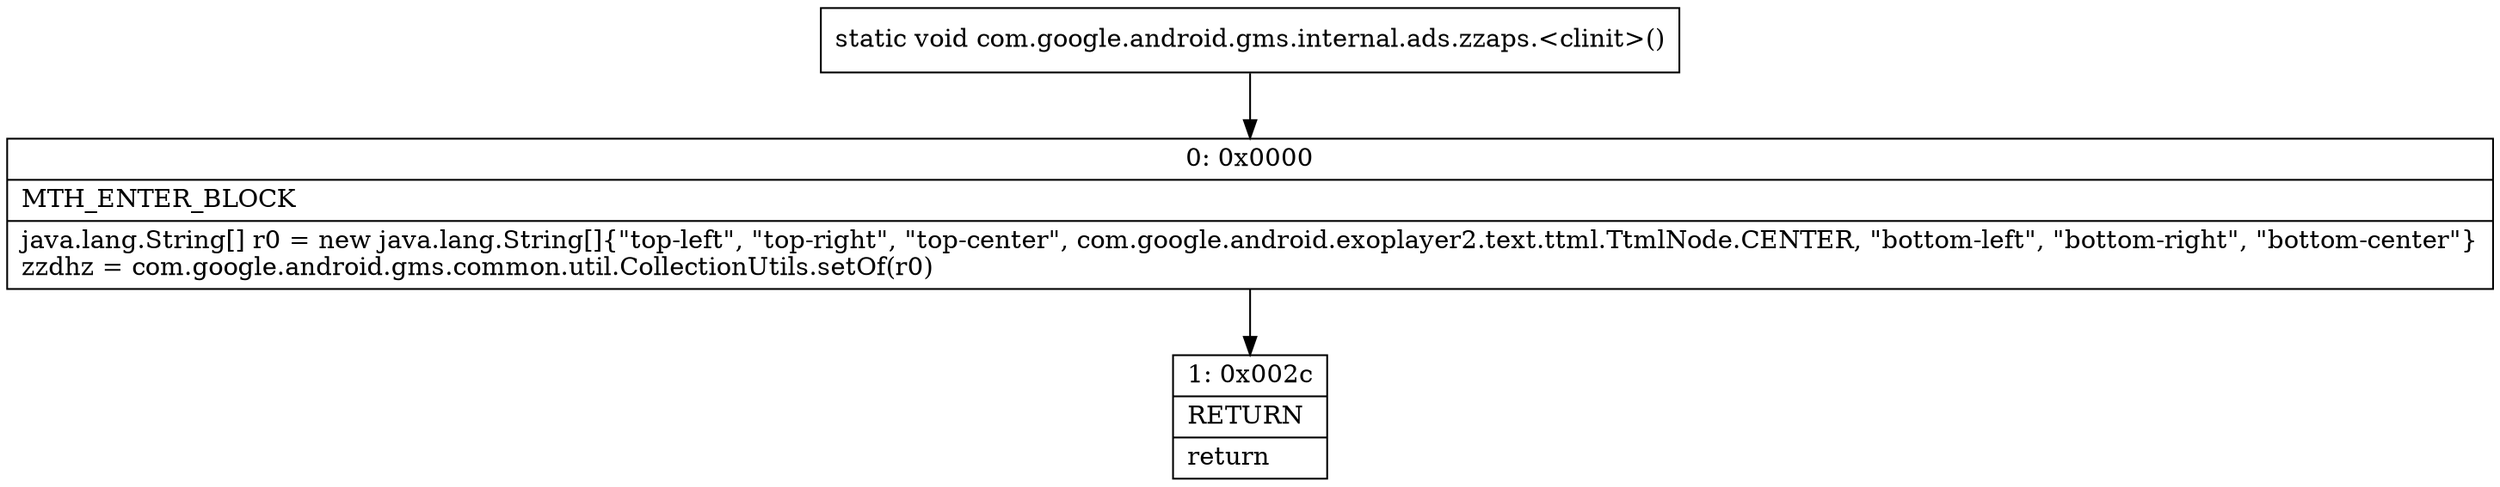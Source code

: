 digraph "CFG forcom.google.android.gms.internal.ads.zzaps.\<clinit\>()V" {
Node_0 [shape=record,label="{0\:\ 0x0000|MTH_ENTER_BLOCK\l|java.lang.String[] r0 = new java.lang.String[]\{\"top\-left\", \"top\-right\", \"top\-center\", com.google.android.exoplayer2.text.ttml.TtmlNode.CENTER, \"bottom\-left\", \"bottom\-right\", \"bottom\-center\"\}\lzzdhz = com.google.android.gms.common.util.CollectionUtils.setOf(r0)\l}"];
Node_1 [shape=record,label="{1\:\ 0x002c|RETURN\l|return\l}"];
MethodNode[shape=record,label="{static void com.google.android.gms.internal.ads.zzaps.\<clinit\>() }"];
MethodNode -> Node_0;
Node_0 -> Node_1;
}

